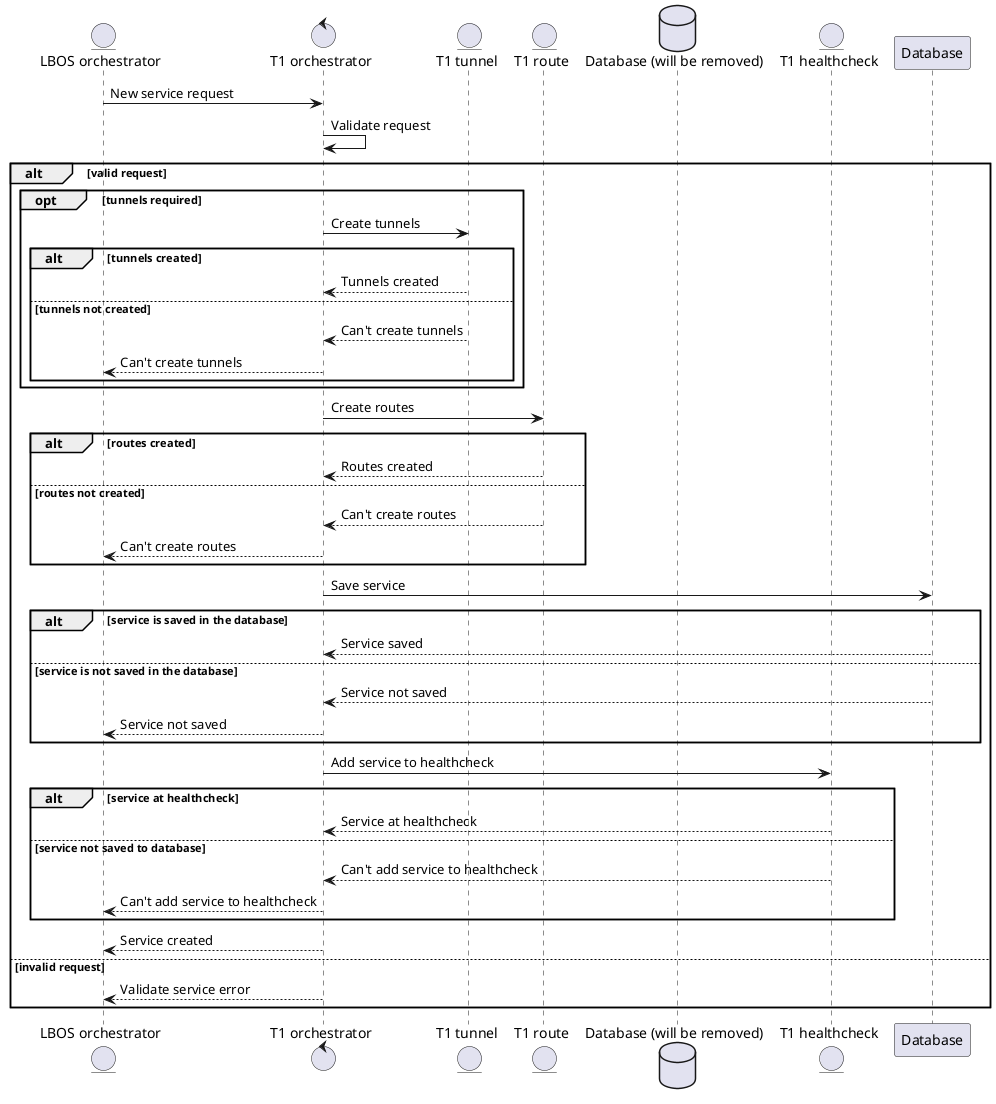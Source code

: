 @startuml LBOS Service model

entity "LBOS orchestrator"
control "T1 orchestrator"
entity "T1 tunnel"
entity "T1 route"
database "Database (will be removed)"
entity "T1 healthcheck"

"LBOS orchestrator" -> "T1 orchestrator" : New service request
"T1 orchestrator" -> "T1 orchestrator" : Validate request

alt valid request

    opt tunnels required
    
        "T1 orchestrator" -> "T1 tunnel" : Create tunnels
        alt tunnels created

            "T1 tunnel" --> "T1 orchestrator" : Tunnels created
        
        else tunnels not created

        "T1 tunnel" --> "T1 orchestrator" : Can't create tunnels
        "T1 orchestrator" --> "LBOS orchestrator" : Can't create tunnels

        end
            
    end
    

    "T1 orchestrator" -> "T1 route" : Create routes
    
    alt routes created

        "T1 route" --> "T1 orchestrator" : Routes created
    
    else routes not created

        "T1 route" --> "T1 orchestrator" : Can't create routes
        "T1 orchestrator" --> "LBOS orchestrator" : Can't create routes
   
    end


    "T1 orchestrator" -> "Database" : Save service
    
    alt service is saved in the database

        "Database" --> "T1 orchestrator" : Service saved

    else service is not saved in the database

        "Database" --> "T1 orchestrator" : Service not saved
        "T1 orchestrator" --> "LBOS orchestrator" : Service not saved

    end


    "T1 orchestrator" -> "T1 healthcheck" : Add service to healthcheck

    alt service at healthcheck

        "T1 healthcheck" --> "T1 orchestrator" : Service at healthcheck

    else service not saved to database

        "T1 healthcheck" --> "T1 orchestrator" : Can't add service to healthcheck
        "T1 orchestrator" --> "LBOS orchestrator" : Can't add service to healthcheck

    end


    "T1 orchestrator" --> "LBOS orchestrator" : Service created

else invalid request

    "T1 orchestrator" --> "LBOS orchestrator" : Validate service error

end

@enduml